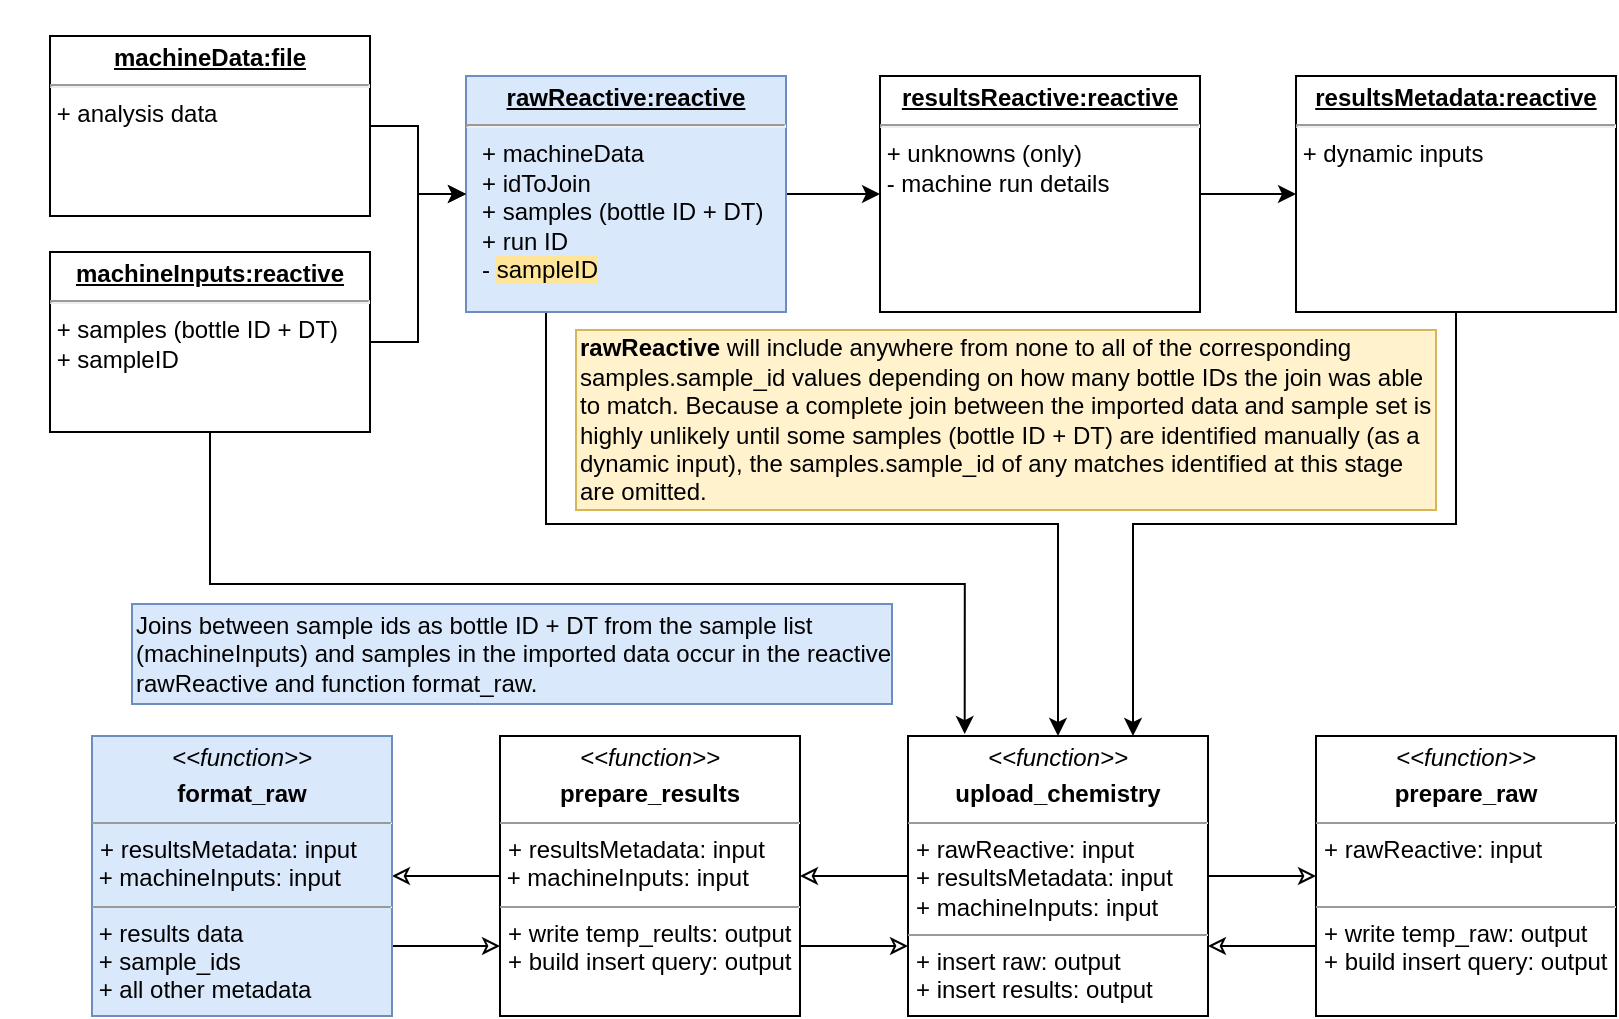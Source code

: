 <mxfile version="20.3.0" type="device"><diagram name="Page-1" id="b5b7bab2-c9e2-2cf4-8b2a-24fd1a2a6d21"><mxGraphModel dx="2249" dy="2047" grid="1" gridSize="10" guides="1" tooltips="1" connect="1" arrows="1" fold="1" page="1" pageScale="1" pageWidth="827" pageHeight="1169" background="none" math="0" shadow="0"><root><mxCell id="0"/><mxCell id="1" parent="0"/><mxCell id="Pjy4PXCgoSjZDZ06alCK-24" style="edgeStyle=orthogonalEdgeStyle;rounded=0;orthogonalLoop=1;jettySize=auto;html=1;exitX=1;exitY=0.5;exitDx=0;exitDy=0;entryX=0;entryY=0.5;entryDx=0;entryDy=0;" parent="1" source="Pjy4PXCgoSjZDZ06alCK-6" target="Pjy4PXCgoSjZDZ06alCK-14" edge="1"><mxGeometry relative="1" as="geometry"/></mxCell><mxCell id="Pjy4PXCgoSjZDZ06alCK-81" style="edgeStyle=orthogonalEdgeStyle;rounded=0;orthogonalLoop=1;jettySize=auto;html=1;exitX=0.5;exitY=1;exitDx=0;exitDy=0;strokeColor=#FFFFFF;opacity=0;" parent="1" source="Pjy4PXCgoSjZDZ06alCK-6" edge="1"><mxGeometry relative="1" as="geometry"><mxPoint x="170" y="205" as="targetPoint"/></mxGeometry></mxCell><mxCell id="Pjy4PXCgoSjZDZ06alCK-84" style="edgeStyle=orthogonalEdgeStyle;rounded=0;orthogonalLoop=1;jettySize=auto;html=1;exitX=0.5;exitY=1;exitDx=0;exitDy=0;strokeColor=#FFFFFF;opacity=0;" parent="1" source="Pjy4PXCgoSjZDZ06alCK-6" edge="1"><mxGeometry relative="1" as="geometry"><mxPoint x="180" y="255" as="targetPoint"/></mxGeometry></mxCell><mxCell id="Pjy4PXCgoSjZDZ06alCK-87" style="edgeStyle=orthogonalEdgeStyle;rounded=0;orthogonalLoop=1;jettySize=auto;html=1;strokeColor=#FFFFFF;opacity=0;" parent="1" source="Pjy4PXCgoSjZDZ06alCK-6" edge="1"><mxGeometry relative="1" as="geometry"><mxPoint x="220" y="185" as="targetPoint"/></mxGeometry></mxCell><mxCell id="Pjy4PXCgoSjZDZ06alCK-90" style="edgeStyle=orthogonalEdgeStyle;rounded=0;orthogonalLoop=1;jettySize=auto;html=1;strokeColor=#FFFFFF;opacity=0;" parent="1" source="Pjy4PXCgoSjZDZ06alCK-6" edge="1"><mxGeometry relative="1" as="geometry"><mxPoint x="280" y="155" as="targetPoint"/></mxGeometry></mxCell><mxCell id="Pjy4PXCgoSjZDZ06alCK-94" style="edgeStyle=orthogonalEdgeStyle;rounded=0;orthogonalLoop=1;jettySize=auto;html=1;exitX=0.25;exitY=1;exitDx=0;exitDy=0;entryX=0.5;entryY=0;entryDx=0;entryDy=0;strokeColor=#000000;" parent="1" source="Pjy4PXCgoSjZDZ06alCK-6" target="Pjy4PXCgoSjZDZ06alCK-32" edge="1"><mxGeometry relative="1" as="geometry"/></mxCell><mxCell id="Pjy4PXCgoSjZDZ06alCK-6" value="&lt;p style=&quot;margin:0px;margin-top:4px;text-align:center;text-decoration:underline;&quot;&gt;&lt;b&gt;rawReactive:reactive&lt;/b&gt;&lt;/p&gt;&lt;hr&gt;&lt;p style=&quot;margin:0px;margin-left:8px;&quot;&gt;+ machineData&lt;br&gt;+ idToJoin&lt;/p&gt;&lt;p style=&quot;margin:0px;margin-left:8px;&quot;&gt;+ samples (bottle ID + DT)&lt;br&gt;&lt;/p&gt;&lt;p style=&quot;margin:0px;margin-left:8px;&quot;&gt;+ run ID&lt;/p&gt;&lt;p style=&quot;margin:0px;margin-left:8px;&quot;&gt;- &lt;span style=&quot;background-color: rgb(255, 229, 153);&quot;&gt;sampleID&lt;/span&gt;&lt;br&gt;&lt;/p&gt;" style="verticalAlign=top;align=left;overflow=fill;fontSize=12;fontFamily=Helvetica;html=1;fillColor=#dae8fc;strokeColor=#6c8ebf;" parent="1" vertex="1"><mxGeometry x="225" y="30" width="160" height="118" as="geometry"/></mxCell><mxCell id="Pjy4PXCgoSjZDZ06alCK-25" style="edgeStyle=orthogonalEdgeStyle;rounded=0;orthogonalLoop=1;jettySize=auto;html=1;exitX=1;exitY=0.5;exitDx=0;exitDy=0;entryX=0;entryY=0.5;entryDx=0;entryDy=0;" parent="1" source="Pjy4PXCgoSjZDZ06alCK-14" target="Pjy4PXCgoSjZDZ06alCK-15" edge="1"><mxGeometry relative="1" as="geometry"/></mxCell><mxCell id="Pjy4PXCgoSjZDZ06alCK-14" value="&lt;p style=&quot;margin:0px;margin-top:4px;text-align:center;text-decoration:underline;&quot;&gt;&lt;b&gt;resultsReactive:reactive&lt;/b&gt;&lt;/p&gt;&lt;hr&gt;&lt;div&gt;&amp;nbsp;+ unknowns (only)&lt;br&gt;&lt;/div&gt;&lt;div&gt;&amp;nbsp;- machine run details&lt;br&gt;&lt;/div&gt;" style="verticalAlign=top;align=left;overflow=fill;fontSize=12;fontFamily=Helvetica;html=1;" parent="1" vertex="1"><mxGeometry x="432" y="30" width="160" height="118" as="geometry"/></mxCell><mxCell id="Pjy4PXCgoSjZDZ06alCK-106" style="edgeStyle=orthogonalEdgeStyle;rounded=0;orthogonalLoop=1;jettySize=auto;html=1;exitX=0.5;exitY=1;exitDx=0;exitDy=0;entryX=0.75;entryY=0;entryDx=0;entryDy=0;strokeColor=#000000;" parent="1" source="Pjy4PXCgoSjZDZ06alCK-15" target="Pjy4PXCgoSjZDZ06alCK-32" edge="1"><mxGeometry relative="1" as="geometry"/></mxCell><mxCell id="Pjy4PXCgoSjZDZ06alCK-15" value="&lt;p style=&quot;margin:0px;margin-top:4px;text-align:center;text-decoration:underline;&quot;&gt;&lt;b&gt;resultsMetadata:reactive&lt;/b&gt;&lt;/p&gt;&lt;hr&gt;&lt;div&gt;&amp;nbsp;+ dynamic inputs&lt;br&gt;&lt;/div&gt;&lt;div&gt;&lt;br&gt;&lt;/div&gt;&lt;div&gt;&lt;br&gt;&lt;/div&gt;" style="verticalAlign=top;align=left;overflow=fill;fontSize=12;fontFamily=Helvetica;html=1;" parent="1" vertex="1"><mxGeometry x="640" y="30" width="160" height="118" as="geometry"/></mxCell><mxCell id="Pjy4PXCgoSjZDZ06alCK-22" style="edgeStyle=orthogonalEdgeStyle;rounded=0;orthogonalLoop=1;jettySize=auto;html=1;exitX=1;exitY=0.5;exitDx=0;exitDy=0;entryX=0;entryY=0.5;entryDx=0;entryDy=0;" parent="1" source="Pjy4PXCgoSjZDZ06alCK-19" target="Pjy4PXCgoSjZDZ06alCK-6" edge="1"><mxGeometry relative="1" as="geometry"/></mxCell><mxCell id="Pjy4PXCgoSjZDZ06alCK-108" style="edgeStyle=orthogonalEdgeStyle;rounded=0;orthogonalLoop=1;jettySize=auto;html=1;exitX=0.5;exitY=1;exitDx=0;exitDy=0;entryX=0.189;entryY=-0.007;entryDx=0;entryDy=0;entryPerimeter=0;strokeColor=#000000;" parent="1" source="Pjy4PXCgoSjZDZ06alCK-19" target="Pjy4PXCgoSjZDZ06alCK-32" edge="1"><mxGeometry relative="1" as="geometry"/></mxCell><mxCell id="Pjy4PXCgoSjZDZ06alCK-19" value="&lt;p style=&quot;margin:0px;margin-top:4px;text-align:center;text-decoration:underline;&quot;&gt;&lt;b&gt;machineInputs:reactive&lt;/b&gt;&lt;/p&gt;&lt;hr&gt;&lt;div&gt;&amp;nbsp;+ samples (bottle ID + DT)&lt;/div&gt;&lt;div&gt;&amp;nbsp;+ sampleID&lt;/div&gt;" style="verticalAlign=top;align=left;overflow=fill;fontSize=12;fontFamily=Helvetica;html=1;" parent="1" vertex="1"><mxGeometry x="17" y="118" width="160" height="90" as="geometry"/></mxCell><mxCell id="Pjy4PXCgoSjZDZ06alCK-23" style="edgeStyle=orthogonalEdgeStyle;rounded=0;orthogonalLoop=1;jettySize=auto;html=1;exitX=1;exitY=0.5;exitDx=0;exitDy=0;" parent="1" source="Pjy4PXCgoSjZDZ06alCK-21" target="Pjy4PXCgoSjZDZ06alCK-6" edge="1"><mxGeometry relative="1" as="geometry"/></mxCell><mxCell id="Pjy4PXCgoSjZDZ06alCK-21" value="&lt;p style=&quot;margin:0px;margin-top:4px;text-align:center;text-decoration:underline;&quot;&gt;&lt;b&gt;machineData:file&lt;/b&gt;&lt;/p&gt;&lt;hr&gt;&lt;div&gt;&amp;nbsp;+ analysis data&lt;br&gt;&lt;/div&gt;&lt;div&gt;&lt;br&gt;&lt;/div&gt;" style="verticalAlign=top;align=left;overflow=fill;fontSize=12;fontFamily=Helvetica;html=1;" parent="1" vertex="1"><mxGeometry x="17" y="10" width="160" height="90" as="geometry"/></mxCell><mxCell id="Pjy4PXCgoSjZDZ06alCK-111" style="edgeStyle=orthogonalEdgeStyle;rounded=0;orthogonalLoop=1;jettySize=auto;html=1;exitX=1;exitY=0.25;exitDx=0;exitDy=0;strokeColor=#000000;opacity=0;" parent="1" source="Pjy4PXCgoSjZDZ06alCK-32" edge="1"><mxGeometry relative="1" as="geometry"><mxPoint x="630" y="465" as="targetPoint"/></mxGeometry></mxCell><mxCell id="Pjy4PXCgoSjZDZ06alCK-120" style="edgeStyle=orthogonalEdgeStyle;rounded=0;orthogonalLoop=1;jettySize=auto;html=1;exitX=1;exitY=0.5;exitDx=0;exitDy=0;entryX=0;entryY=0.5;entryDx=0;entryDy=0;startFill=0;endFill=0;" parent="1" source="Pjy4PXCgoSjZDZ06alCK-32" target="Pjy4PXCgoSjZDZ06alCK-33" edge="1"><mxGeometry relative="1" as="geometry"/></mxCell><mxCell id="Pjy4PXCgoSjZDZ06alCK-123" style="edgeStyle=orthogonalEdgeStyle;rounded=0;orthogonalLoop=1;jettySize=auto;html=1;exitX=0;exitY=0.5;exitDx=0;exitDy=0;entryX=1;entryY=0.5;entryDx=0;entryDy=0;startFill=0;endFill=0;" parent="1" source="Pjy4PXCgoSjZDZ06alCK-32" target="Pjy4PXCgoSjZDZ06alCK-34" edge="1"><mxGeometry relative="1" as="geometry"/></mxCell><mxCell id="Pjy4PXCgoSjZDZ06alCK-32" value="&lt;p style=&quot;margin:0px;margin-top:4px;text-align:center;&quot;&gt;&lt;i&gt;&amp;lt;&amp;lt;function&amp;gt;&amp;gt;&lt;/i&gt;&lt;/p&gt;&lt;p style=&quot;margin:0px;margin-top:4px;text-align:center;&quot;&gt;&lt;b&gt;upload_chemistry&lt;/b&gt;&lt;br&gt;&lt;/p&gt;&lt;hr size=&quot;1&quot;&gt;&lt;p style=&quot;margin:0px;margin-left:4px;&quot;&gt;+ rawReactive: input&lt;br&gt;+ resultsMetadata: input&lt;/p&gt;&lt;p style=&quot;margin:0px;margin-left:4px;&quot;&gt;+ machineInputs: input&lt;br&gt;&lt;/p&gt;&lt;hr size=&quot;1&quot;&gt;&lt;p style=&quot;margin:0px;margin-left:4px;&quot;&gt;+ insert raw: output&lt;br&gt;+ insert results: output&lt;br&gt;&lt;/p&gt;" style="verticalAlign=top;align=left;overflow=fill;fontSize=12;fontFamily=Helvetica;html=1;" parent="1" vertex="1"><mxGeometry x="446" y="360" width="150" height="140" as="geometry"/></mxCell><mxCell id="Pjy4PXCgoSjZDZ06alCK-114" style="edgeStyle=orthogonalEdgeStyle;rounded=0;orthogonalLoop=1;jettySize=auto;html=1;exitX=0;exitY=0.75;exitDx=0;exitDy=0;strokeColor=#000000;opacity=0;" parent="1" source="Pjy4PXCgoSjZDZ06alCK-33" edge="1"><mxGeometry relative="1" as="geometry"><mxPoint x="600" y="395" as="targetPoint"/></mxGeometry></mxCell><mxCell id="Pjy4PXCgoSjZDZ06alCK-117" style="edgeStyle=orthogonalEdgeStyle;rounded=0;orthogonalLoop=1;jettySize=auto;html=1;exitX=0;exitY=0.75;exitDx=0;exitDy=0;strokeColor=#000000;opacity=0;" parent="1" source="Pjy4PXCgoSjZDZ06alCK-33" edge="1"><mxGeometry relative="1" as="geometry"><mxPoint x="610" y="395" as="targetPoint"/></mxGeometry></mxCell><mxCell id="Pjy4PXCgoSjZDZ06alCK-122" style="edgeStyle=orthogonalEdgeStyle;rounded=0;orthogonalLoop=1;jettySize=auto;html=1;exitX=0;exitY=0.75;exitDx=0;exitDy=0;entryX=1;entryY=0.75;entryDx=0;entryDy=0;startFill=0;endFill=0;" parent="1" source="Pjy4PXCgoSjZDZ06alCK-33" target="Pjy4PXCgoSjZDZ06alCK-32" edge="1"><mxGeometry relative="1" as="geometry"/></mxCell><mxCell id="Pjy4PXCgoSjZDZ06alCK-33" value="&lt;p style=&quot;margin:0px;margin-top:4px;text-align:center;&quot;&gt;&lt;i&gt;&amp;lt;&amp;lt;function&amp;gt;&amp;gt;&lt;/i&gt;&lt;/p&gt;&lt;p style=&quot;margin:0px;margin-top:4px;text-align:center;&quot;&gt;&lt;b&gt;prepare_raw&lt;/b&gt;&lt;br&gt;&lt;/p&gt;&lt;hr size=&quot;1&quot;&gt;&lt;p style=&quot;margin:0px;margin-left:4px;&quot;&gt;+ rawReactive: input&lt;br&gt;&lt;br&gt;&lt;/p&gt;&lt;hr size=&quot;1&quot;&gt;&lt;p style=&quot;margin:0px;margin-left:4px;&quot;&gt;+ write temp_raw: output&lt;br&gt;+ build insert query: output&lt;br&gt;&lt;/p&gt;" style="verticalAlign=top;align=left;overflow=fill;fontSize=12;fontFamily=Helvetica;html=1;" parent="1" vertex="1"><mxGeometry x="650" y="360" width="150" height="140" as="geometry"/></mxCell><mxCell id="Pjy4PXCgoSjZDZ06alCK-127" style="edgeStyle=orthogonalEdgeStyle;rounded=0;orthogonalLoop=1;jettySize=auto;html=1;exitX=0;exitY=0.5;exitDx=0;exitDy=0;entryX=1;entryY=0.5;entryDx=0;entryDy=0;startFill=0;endFill=0;" parent="1" source="Pjy4PXCgoSjZDZ06alCK-34" target="Pjy4PXCgoSjZDZ06alCK-35" edge="1"><mxGeometry relative="1" as="geometry"/></mxCell><mxCell id="Pjy4PXCgoSjZDZ06alCK-130" style="edgeStyle=orthogonalEdgeStyle;rounded=0;orthogonalLoop=1;jettySize=auto;html=1;exitX=1;exitY=0.75;exitDx=0;exitDy=0;entryX=0;entryY=0.75;entryDx=0;entryDy=0;startFill=0;endFill=0;" parent="1" source="Pjy4PXCgoSjZDZ06alCK-34" target="Pjy4PXCgoSjZDZ06alCK-32" edge="1"><mxGeometry relative="1" as="geometry"/></mxCell><mxCell id="Pjy4PXCgoSjZDZ06alCK-34" value="&lt;p style=&quot;margin:0px;margin-top:4px;text-align:center;&quot;&gt;&lt;i&gt;&amp;lt;&amp;lt;function&amp;gt;&amp;gt;&lt;/i&gt;&lt;/p&gt;&lt;p style=&quot;margin:0px;margin-top:4px;text-align:center;&quot;&gt;&lt;b&gt;prepare_results&lt;/b&gt;&lt;br&gt;&lt;/p&gt;&lt;hr size=&quot;1&quot;&gt;&lt;p style=&quot;margin:0px;margin-left:4px;&quot;&gt;+ resultsMetadata: input&lt;/p&gt;&amp;nbsp;+ machineInputs: input&lt;hr size=&quot;1&quot;&gt;&lt;p style=&quot;margin:0px;margin-left:4px;&quot;&gt;+ write temp_reults: output&lt;/p&gt;&lt;p style=&quot;margin:0px;margin-left:4px;&quot;&gt;+ build insert query: output&lt;br&gt;&lt;/p&gt;" style="verticalAlign=top;align=left;overflow=fill;fontSize=12;fontFamily=Helvetica;html=1;" parent="1" vertex="1"><mxGeometry x="242" y="360" width="150" height="140" as="geometry"/></mxCell><mxCell id="Pjy4PXCgoSjZDZ06alCK-129" style="edgeStyle=orthogonalEdgeStyle;rounded=0;orthogonalLoop=1;jettySize=auto;html=1;exitX=1;exitY=0.75;exitDx=0;exitDy=0;entryX=0;entryY=0.75;entryDx=0;entryDy=0;startFill=0;endFill=0;" parent="1" source="Pjy4PXCgoSjZDZ06alCK-35" target="Pjy4PXCgoSjZDZ06alCK-34" edge="1"><mxGeometry relative="1" as="geometry"/></mxCell><mxCell id="Pjy4PXCgoSjZDZ06alCK-35" value="&lt;p style=&quot;margin:0px;margin-top:4px;text-align:center;&quot;&gt;&lt;i&gt;&amp;lt;&amp;lt;function&amp;gt;&amp;gt;&lt;/i&gt;&lt;/p&gt;&lt;p style=&quot;margin:0px;margin-top:4px;text-align:center;&quot;&gt;&lt;b&gt;format_raw&lt;/b&gt;&lt;br&gt;&lt;/p&gt;&lt;hr size=&quot;1&quot;&gt;&lt;p style=&quot;margin:0px;margin-left:4px;&quot;&gt;+ resultsMetadata: input&lt;/p&gt;&amp;nbsp;+ machineInputs: input&lt;p style=&quot;margin:0px;margin-left:4px;&quot;&gt;&lt;/p&gt;&lt;hr size=&quot;1&quot;&gt;&lt;div&gt;&amp;nbsp;+ results data&lt;/div&gt;&lt;div&gt;&amp;nbsp;+ sample_ids&lt;/div&gt;&lt;div&gt;&amp;nbsp;+ all other metadata&lt;br&gt;&lt;/div&gt;" style="verticalAlign=top;align=left;overflow=fill;fontSize=12;fontFamily=Helvetica;html=1;fillColor=#dae8fc;strokeColor=#6c8ebf;" parent="1" vertex="1"><mxGeometry x="38" y="360" width="150" height="140" as="geometry"/></mxCell><mxCell id="Pjy4PXCgoSjZDZ06alCK-60" value="" style="endArrow=classic;html=1;rounded=0;strokeColor=none;" parent="1" edge="1"><mxGeometry width="50" height="50" relative="1" as="geometry"><mxPoint x="398" y="390" as="sourcePoint"/><mxPoint x="448" y="340" as="targetPoint"/></mxGeometry></mxCell><mxCell id="Pjy4PXCgoSjZDZ06alCK-74" value="&lt;b&gt;rawReactive&lt;/b&gt;&amp;nbsp;will include anywhere from none to all of the corresponding samples.sample_id values depending on how many bottle IDs the join was able to match. Because a complete join between the imported data and sample set is highly unlikely until some samples (bottle ID + DT) are identified manually (as a dynamic input), the samples.sample_id of any matches identified at this stage are omitted." style="text;html=1;strokeColor=#d6b656;fillColor=#fff2cc;align=left;verticalAlign=middle;whiteSpace=wrap;rounded=0;perimeterSpacing=7;sketch=0;" parent="1" vertex="1"><mxGeometry x="280" y="157" width="430" height="90" as="geometry"/></mxCell><mxCell id="Pjy4PXCgoSjZDZ06alCK-75" value="" style="endArrow=classic;html=1;rounded=0;opacity=0;" parent="1" edge="1"><mxGeometry width="50" height="50" relative="1" as="geometry"><mxPoint x="398" y="390" as="sourcePoint"/><mxPoint x="448" y="340" as="targetPoint"/></mxGeometry></mxCell><mxCell id="Pjy4PXCgoSjZDZ06alCK-79" value="" style="endArrow=classic;html=1;rounded=0;strokeColor=#FFFFFF;opacity=0;" parent="1" edge="1"><mxGeometry width="50" height="50" relative="1" as="geometry"><mxPoint x="398" y="390" as="sourcePoint"/><mxPoint x="448" y="340" as="targetPoint"/></mxGeometry></mxCell><mxCell id="Pjy4PXCgoSjZDZ06alCK-82" value="" style="endArrow=classic;html=1;rounded=0;strokeColor=#FFFFFF;opacity=0;" parent="1" edge="1"><mxGeometry width="50" height="50" relative="1" as="geometry"><mxPoint x="398" y="390" as="sourcePoint"/><mxPoint x="448" y="340" as="targetPoint"/></mxGeometry></mxCell><mxCell id="Pjy4PXCgoSjZDZ06alCK-85" value="" style="endArrow=classic;html=1;rounded=0;strokeColor=#FFFFFF;opacity=0;" parent="1" edge="1"><mxGeometry width="50" height="50" relative="1" as="geometry"><mxPoint x="398" y="390" as="sourcePoint"/><mxPoint x="448" y="340" as="targetPoint"/></mxGeometry></mxCell><mxCell id="Pjy4PXCgoSjZDZ06alCK-88" value="" style="endArrow=classic;html=1;rounded=0;strokeColor=#FFFFFF;opacity=0;" parent="1" edge="1"><mxGeometry width="50" height="50" relative="1" as="geometry"><mxPoint x="398" y="390" as="sourcePoint"/><mxPoint x="448" y="340" as="targetPoint"/></mxGeometry></mxCell><mxCell id="Pjy4PXCgoSjZDZ06alCK-91" value="" style="endArrow=classic;html=1;rounded=0;strokeColor=#FFFFFF;opacity=0;" parent="1" edge="1"><mxGeometry width="50" height="50" relative="1" as="geometry"><mxPoint x="398" y="390" as="sourcePoint"/><mxPoint x="448" y="340" as="targetPoint"/></mxGeometry></mxCell><mxCell id="Pjy4PXCgoSjZDZ06alCK-97" value="" style="endArrow=classic;html=1;rounded=0;strokeColor=#000000;" parent="1" edge="1"><mxGeometry width="50" height="50" relative="1" as="geometry"><mxPoint as="sourcePoint"/><mxPoint as="targetPoint"/></mxGeometry></mxCell><mxCell id="Pjy4PXCgoSjZDZ06alCK-100" value="" style="endArrow=classic;html=1;rounded=0;opacity=0;" parent="1" edge="1"><mxGeometry width="50" height="50" relative="1" as="geometry"><mxPoint as="sourcePoint"/><mxPoint as="targetPoint"/></mxGeometry></mxCell><mxCell id="Pjy4PXCgoSjZDZ06alCK-109" value="" style="endArrow=classic;html=1;rounded=0;strokeColor=#000000;opacity=0;" parent="1" edge="1"><mxGeometry width="50" height="50" relative="1" as="geometry"><mxPoint x="350" y="390" as="sourcePoint"/><mxPoint x="400" y="340" as="targetPoint"/></mxGeometry></mxCell><mxCell id="Pjy4PXCgoSjZDZ06alCK-112" value="" style="endArrow=classic;html=1;rounded=0;strokeColor=#000000;opacity=0;" parent="1" edge="1"><mxGeometry width="50" height="50" relative="1" as="geometry"><mxPoint x="350" y="390" as="sourcePoint"/><mxPoint x="400" y="340" as="targetPoint"/></mxGeometry></mxCell><mxCell id="Pjy4PXCgoSjZDZ06alCK-115" value="" style="endArrow=classic;html=1;rounded=0;strokeColor=#000000;opacity=0;" parent="1" edge="1"><mxGeometry width="50" height="50" relative="1" as="geometry"><mxPoint x="350" y="390" as="sourcePoint"/><mxPoint x="400" y="340" as="targetPoint"/></mxGeometry></mxCell><mxCell id="Pjy4PXCgoSjZDZ06alCK-118" value="" style="endArrow=classic;html=1;rounded=0;strokeColor=#000000;opacity=0;" parent="1" edge="1"><mxGeometry width="50" height="50" relative="1" as="geometry"><mxPoint x="350" y="390" as="sourcePoint"/><mxPoint x="400" y="340" as="targetPoint"/></mxGeometry></mxCell><mxCell id="XTuX-V3U4gPbuGdqvjuR-1" value="Joins between sample ids as bottle ID + DT from the sample list (machineInputs) and samples in the imported data occur in the reactive rawReactive and function format_raw." style="text;html=1;strokeColor=#6c8ebf;fillColor=#dae8fc;align=left;verticalAlign=middle;whiteSpace=wrap;rounded=0;perimeterSpacing=7;sketch=0;" vertex="1" parent="1"><mxGeometry x="58" y="294" width="380" height="50" as="geometry"/></mxCell></root></mxGraphModel></diagram></mxfile>